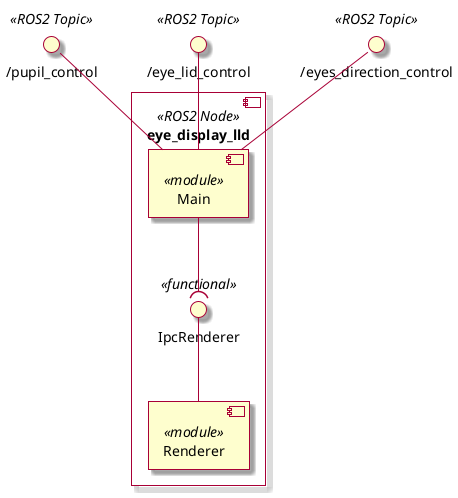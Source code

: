 @startuml component_diagram_eye_display_lld

skin rose

component eye_display_lld <<ROS2 Node>> as Eye_display_LLD {
    component "Main" <<module>> as main_class
    component "Renderer" <<module>> as renderer_class
    interface "IpcRenderer" <<functional>> as provided_interface_ipc_renderer
    main_class -down-( provided_interface_ipc_renderer
    renderer_class -up- provided_interface_ipc_renderer
}
interface "/eyes_direction_control" <<ROS2 Topic>> as provided_interface_eye_direcion_control
interface "/eye_lid_control" <<ROS2 Topic>> as provided_interface_eye_lid_control
interface "/pupil_control" <<ROS2 Topic>> as provided_interface_pupil_control

main_class -up- provided_interface_eye_direcion_control
main_class -up- provided_interface_eye_lid_control
main_class -up- provided_interface_pupil_control

@enduml